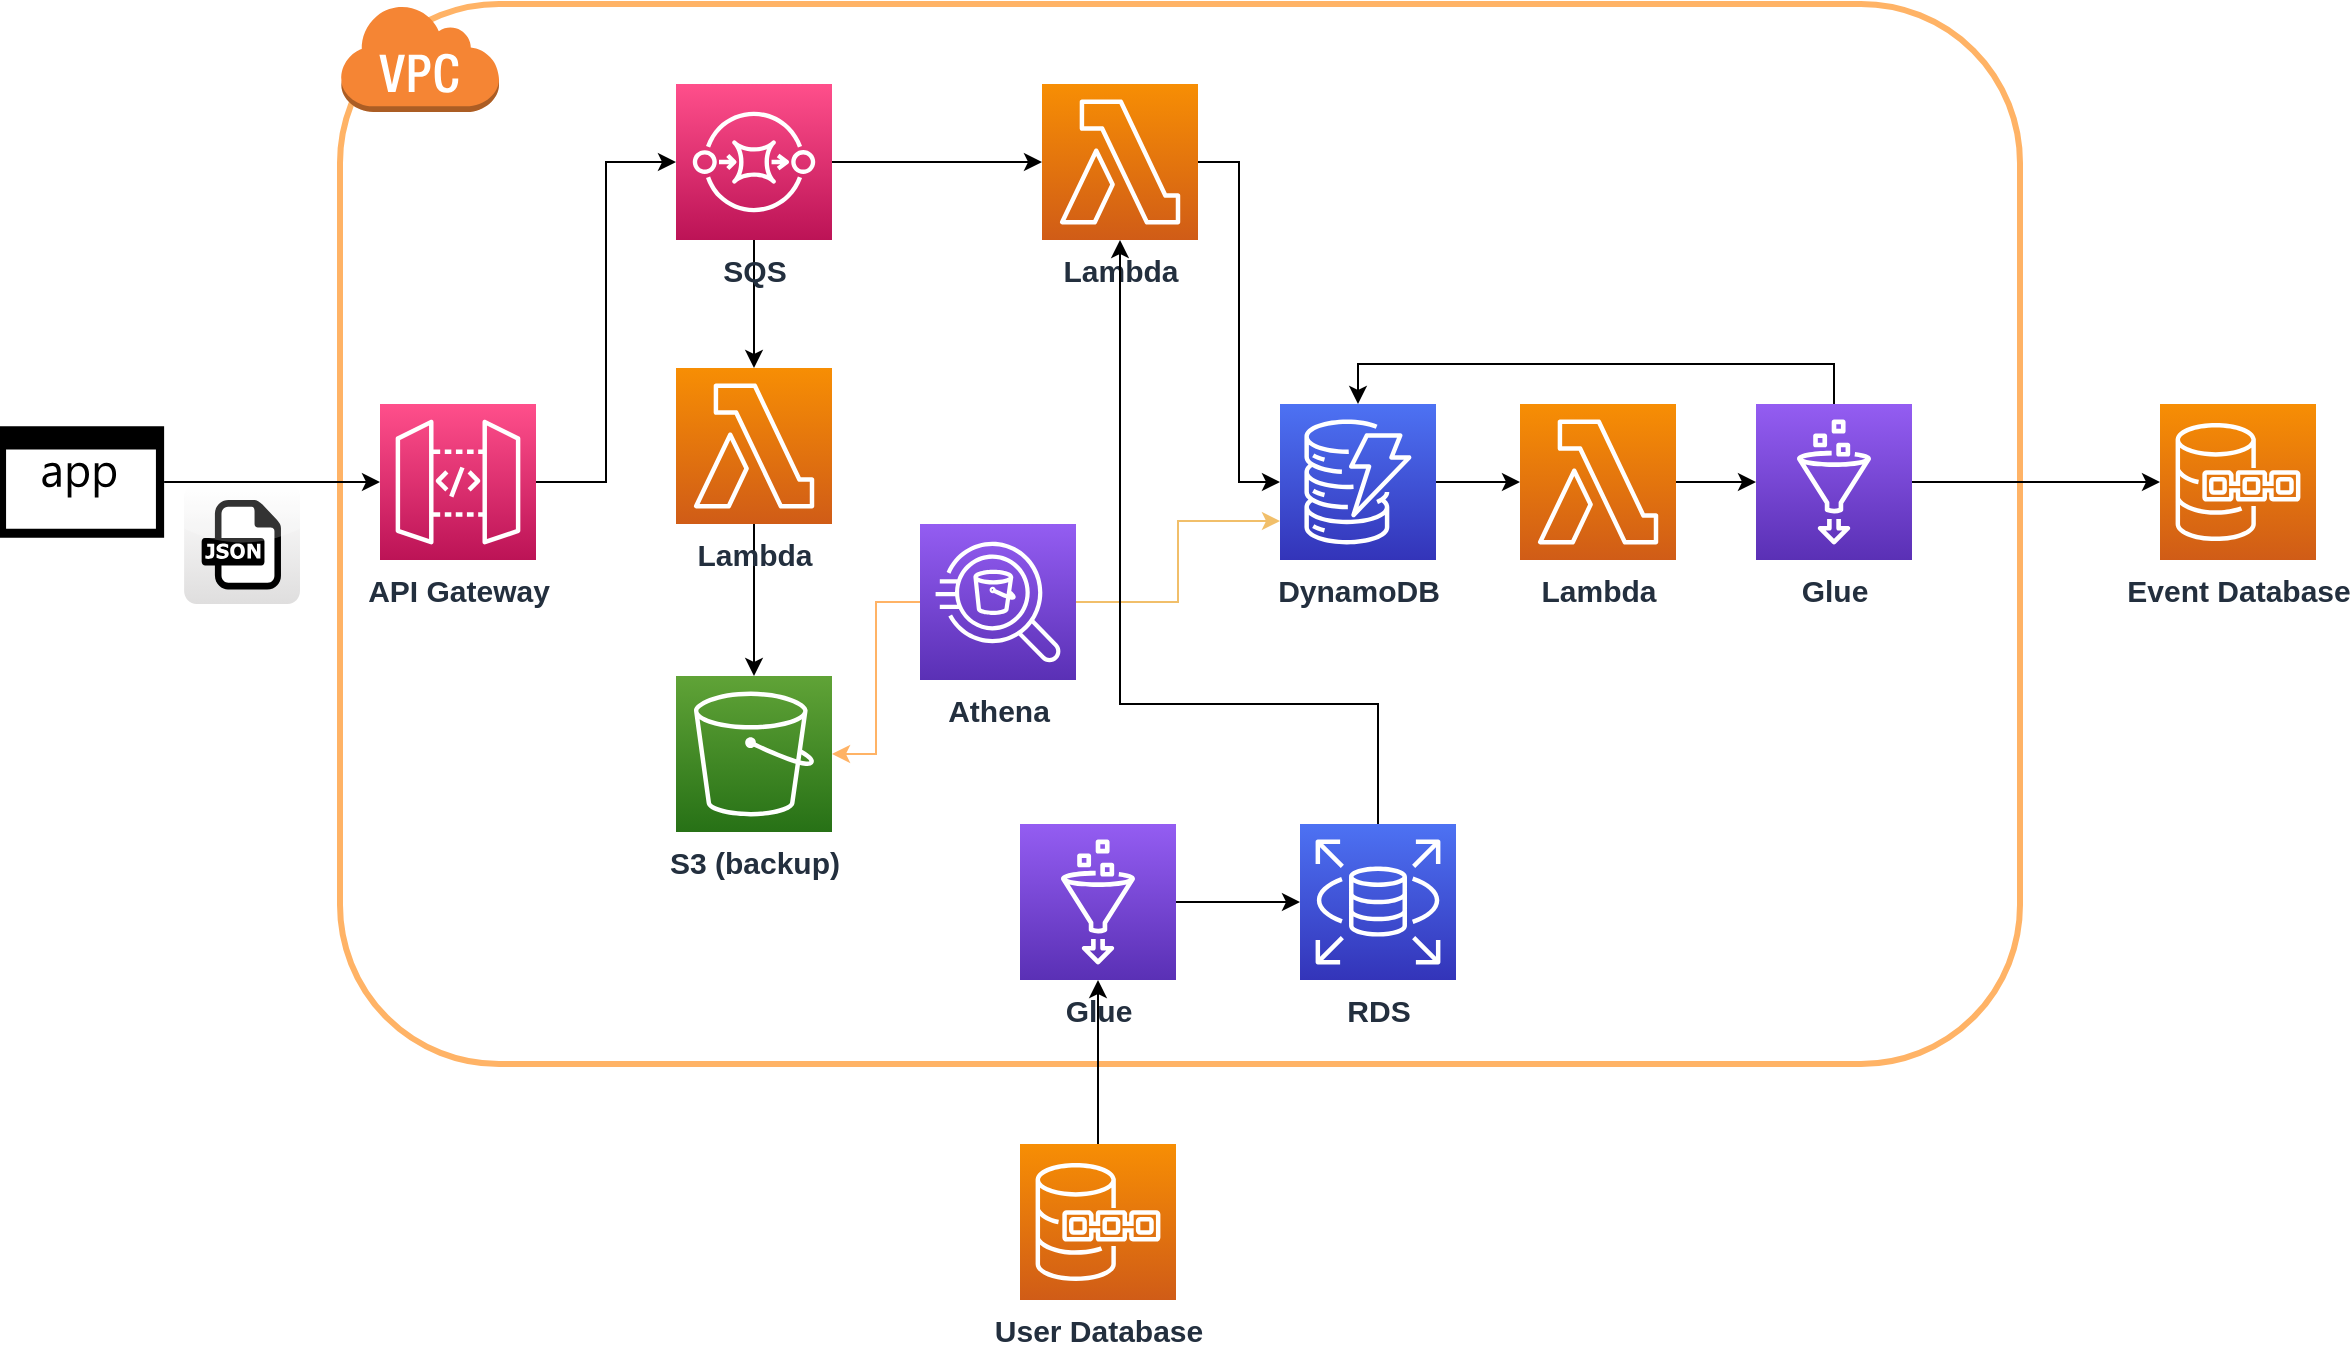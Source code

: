 <mxfile version="20.8.18" type="github"><diagram name="Page-1" id="PHD4gHC9-0xymxo6lSwh"><mxGraphModel dx="2150" dy="622" grid="1" gridSize="10" guides="1" tooltips="1" connect="1" arrows="1" fold="1" page="1" pageScale="1" pageWidth="827" pageHeight="1169" math="0" shadow="0"><root><mxCell id="0"/><mxCell id="1" parent="0"/><mxCell id="wmf5OOh30_h_FynSrvZM-22" value="" style="rounded=1;whiteSpace=wrap;html=1;fontSize=15;fillColor=none;fontColor=#FFB366;strokeColor=#FFB366;strokeWidth=3;fontStyle=1" parent="1" vertex="1"><mxGeometry x="-620" y="210" width="840" height="530" as="geometry"/></mxCell><mxCell id="wmf5OOh30_h_FynSrvZM-13" style="edgeStyle=orthogonalEdgeStyle;rounded=0;orthogonalLoop=1;jettySize=auto;html=1;exitX=1;exitY=0.5;exitDx=0;exitDy=0;exitPerimeter=0;entryX=0;entryY=0.5;entryDx=0;entryDy=0;entryPerimeter=0;fontSize=15;fontStyle=1" parent="1" source="wmf5OOh30_h_FynSrvZM-15" target="wmf5OOh30_h_FynSrvZM-56" edge="1"><mxGeometry relative="1" as="geometry"><mxPoint x="-550.275" y="561.3" as="sourcePoint"/><mxPoint x="-370.0" y="315" as="targetPoint"/></mxGeometry></mxCell><mxCell id="wmf5OOh30_h_FynSrvZM-3" value="" style="endArrow=classic;html=1;rounded=0;exitX=1;exitY=0.5;exitDx=0;exitDy=0;exitPerimeter=0;entryX=0;entryY=0.5;entryDx=0;entryDy=0;entryPerimeter=0;fontSize=15;fontStyle=1" parent="1" source="wmf5OOh30_h_FynSrvZM-6" target="wmf5OOh30_h_FynSrvZM-15" edge="1"><mxGeometry width="50" height="50" relative="1" as="geometry"><mxPoint x="-640" y="605.2" as="sourcePoint"/><mxPoint x="-573.225" y="601.3" as="targetPoint"/></mxGeometry></mxCell><mxCell id="wmf5OOh30_h_FynSrvZM-6" value="" style="sketch=0;aspect=fixed;pointerEvents=1;shadow=0;dashed=0;html=1;strokeColor=none;labelPosition=center;verticalLabelPosition=bottom;verticalAlign=top;align=center;fillColor=#000000;shape=mxgraph.mscae.enterprise.application" parent="1" vertex="1"><mxGeometry x="-790" y="421.1" width="82.06" height="55.8" as="geometry"/></mxCell><mxCell id="wmf5OOh30_h_FynSrvZM-8" value="" style="dashed=0;outlineConnect=0;html=1;align=center;labelPosition=center;verticalLabelPosition=bottom;verticalAlign=top;shape=mxgraph.webicons.json;gradientColor=#DFDEDE;fontSize=15;fontStyle=1" parent="1" vertex="1"><mxGeometry x="-697.94" y="450.0" width="57.94" height="60" as="geometry"/></mxCell><mxCell id="wmf5OOh30_h_FynSrvZM-14" value="Lambda" style="sketch=0;points=[[0,0,0],[0.25,0,0],[0.5,0,0],[0.75,0,0],[1,0,0],[0,1,0],[0.25,1,0],[0.5,1,0],[0.75,1,0],[1,1,0],[0,0.25,0],[0,0.5,0],[0,0.75,0],[1,0.25,0],[1,0.5,0],[1,0.75,0]];outlineConnect=0;fontColor=#232F3E;gradientColor=#F78E04;gradientDirection=north;fillColor=#D05C17;strokeColor=#ffffff;dashed=0;verticalLabelPosition=bottom;verticalAlign=top;align=center;html=1;fontSize=15;fontStyle=1;aspect=fixed;shape=mxgraph.aws4.resourceIcon;resIcon=mxgraph.aws4.lambda;" parent="1" vertex="1"><mxGeometry x="-269" y="250" width="78" height="78" as="geometry"/></mxCell><mxCell id="wmf5OOh30_h_FynSrvZM-32" style="edgeStyle=orthogonalEdgeStyle;rounded=0;orthogonalLoop=1;jettySize=auto;html=1;exitX=0.5;exitY=1;exitDx=0;exitDy=0;exitPerimeter=0;entryX=0.5;entryY=0;entryDx=0;entryDy=0;entryPerimeter=0;fontSize=15;fontColor=#FFB366;" parent="1" source="wmf5OOh30_h_FynSrvZM-59" target="wmf5OOh30_h_FynSrvZM-21" edge="1"><mxGeometry relative="1" as="geometry"/></mxCell><mxCell id="wmf5OOh30_h_FynSrvZM-15" value="API Gateway" style="sketch=0;points=[[0,0,0],[0.25,0,0],[0.5,0,0],[0.75,0,0],[1,0,0],[0,1,0],[0.25,1,0],[0.5,1,0],[0.75,1,0],[1,1,0],[0,0.25,0],[0,0.5,0],[0,0.75,0],[1,0.25,0],[1,0.5,0],[1,0.75,0]];outlineConnect=0;fontColor=#232F3E;gradientColor=#FF4F8B;gradientDirection=north;fillColor=#BC1356;strokeColor=#ffffff;dashed=0;verticalLabelPosition=bottom;verticalAlign=top;align=center;html=1;fontSize=15;fontStyle=1;aspect=fixed;shape=mxgraph.aws4.resourceIcon;resIcon=mxgraph.aws4.api_gateway;" parent="1" vertex="1"><mxGeometry x="-600" y="410.0" width="78" height="78" as="geometry"/></mxCell><mxCell id="wmf5OOh30_h_FynSrvZM-19" value="Event Database" style="sketch=0;points=[[0,0,0],[0.25,0,0],[0.5,0,0],[0.75,0,0],[1,0,0],[0,1,0],[0.25,1,0],[0.5,1,0],[0.75,1,0],[1,1,0],[0,0.25,0],[0,0.5,0],[0,0.75,0],[1,0.25,0],[1,0.5,0],[1,0.75,0]];outlineConnect=0;fontColor=#232F3E;gradientColor=#F78E04;gradientDirection=north;fillColor=#D05C17;strokeColor=#ffffff;dashed=0;verticalLabelPosition=bottom;verticalAlign=top;align=center;html=1;fontSize=15;fontStyle=1;aspect=fixed;shape=mxgraph.aws4.resourceIcon;resIcon=mxgraph.aws4.quantum_ledger_database;" parent="1" vertex="1"><mxGeometry x="290" y="410.0" width="78" height="78" as="geometry"/></mxCell><mxCell id="wmf5OOh30_h_FynSrvZM-38" value="" style="edgeStyle=orthogonalEdgeStyle;rounded=0;orthogonalLoop=1;jettySize=auto;html=1;fontSize=15;fontColor=#FFB366;entryX=0.5;entryY=1;entryDx=0;entryDy=0;entryPerimeter=0;" parent="1" source="wmf5OOh30_h_FynSrvZM-20" target="wmf5OOh30_h_FynSrvZM-33" edge="1"><mxGeometry relative="1" as="geometry"/></mxCell><mxCell id="wmf5OOh30_h_FynSrvZM-20" value="User Database" style="sketch=0;points=[[0,0,0],[0.25,0,0],[0.5,0,0],[0.75,0,0],[1,0,0],[0,1,0],[0.25,1,0],[0.5,1,0],[0.75,1,0],[1,1,0],[0,0.25,0],[0,0.5,0],[0,0.75,0],[1,0.25,0],[1,0.5,0],[1,0.75,0]];outlineConnect=0;fontColor=#232F3E;gradientColor=#F78E04;gradientDirection=north;fillColor=#D05C17;strokeColor=#ffffff;dashed=0;verticalLabelPosition=bottom;verticalAlign=top;align=center;html=1;fontSize=15;fontStyle=1;aspect=fixed;shape=mxgraph.aws4.resourceIcon;resIcon=mxgraph.aws4.quantum_ledger_database;" parent="1" vertex="1"><mxGeometry x="-280" y="780" width="78" height="78" as="geometry"/></mxCell><mxCell id="wmf5OOh30_h_FynSrvZM-21" value="S3 (backup)" style="sketch=0;points=[[0,0,0],[0.25,0,0],[0.5,0,0],[0.75,0,0],[1,0,0],[0,1,0],[0.25,1,0],[0.5,1,0],[0.75,1,0],[1,1,0],[0,0.25,0],[0,0.5,0],[0,0.75,0],[1,0.25,0],[1,0.5,0],[1,0.75,0]];outlineConnect=0;fontColor=#232F3E;gradientColor=#60A337;gradientDirection=north;fillColor=#277116;strokeColor=#ffffff;dashed=0;verticalLabelPosition=bottom;verticalAlign=top;align=center;html=1;fontSize=15;fontStyle=1;aspect=fixed;shape=mxgraph.aws4.resourceIcon;resIcon=mxgraph.aws4.s3;" parent="1" vertex="1"><mxGeometry x="-452" y="546" width="78" height="78" as="geometry"/></mxCell><mxCell id="wmf5OOh30_h_FynSrvZM-24" value="" style="outlineConnect=0;dashed=0;verticalLabelPosition=bottom;verticalAlign=top;align=center;html=1;shape=mxgraph.aws3.virtual_private_cloud;fillColor=#F58534;gradientColor=none;fontSize=15;fontStyle=1" parent="1" vertex="1"><mxGeometry x="-620" y="210" width="79.5" height="54" as="geometry"/></mxCell><mxCell id="wmf5OOh30_h_FynSrvZM-36" style="edgeStyle=orthogonalEdgeStyle;rounded=0;orthogonalLoop=1;jettySize=auto;html=1;exitX=1;exitY=0.5;exitDx=0;exitDy=0;exitPerimeter=0;fontSize=15;fontColor=#FFB366;entryX=0;entryY=0.5;entryDx=0;entryDy=0;entryPerimeter=0;startArrow=none;startFill=0;" parent="1" source="wmf5OOh30_h_FynSrvZM-14" target="wmf5OOh30_h_FynSrvZM-25" edge="1"><mxGeometry relative="1" as="geometry"/></mxCell><mxCell id="wmf5OOh30_h_FynSrvZM-52" style="edgeStyle=orthogonalEdgeStyle;rounded=0;orthogonalLoop=1;jettySize=auto;html=1;exitX=1;exitY=0.5;exitDx=0;exitDy=0;exitPerimeter=0;entryX=0;entryY=0.5;entryDx=0;entryDy=0;entryPerimeter=0;strokeColor=#000000;fontSize=15;fontColor=#FFB366;startArrow=none;startFill=0;" parent="1" source="wmf5OOh30_h_FynSrvZM-25" target="wmf5OOh30_h_FynSrvZM-50" edge="1"><mxGeometry relative="1" as="geometry"/></mxCell><mxCell id="wmf5OOh30_h_FynSrvZM-25" value="DynamoDB" style="sketch=0;points=[[0,0,0],[0.25,0,0],[0.5,0,0],[0.75,0,0],[1,0,0],[0,1,0],[0.25,1,0],[0.5,1,0],[0.75,1,0],[1,1,0],[0,0.25,0],[0,0.5,0],[0,0.75,0],[1,0.25,0],[1,0.5,0],[1,0.75,0]];outlineConnect=0;fontColor=#232F3E;gradientColor=#4D72F3;gradientDirection=north;fillColor=#3334B9;strokeColor=#ffffff;dashed=0;verticalLabelPosition=bottom;verticalAlign=top;align=center;html=1;fontSize=15;fontStyle=1;aspect=fixed;shape=mxgraph.aws4.resourceIcon;resIcon=mxgraph.aws4.dynamodb;strokeWidth=3;" parent="1" vertex="1"><mxGeometry x="-150" y="410" width="78" height="78" as="geometry"/></mxCell><mxCell id="wmf5OOh30_h_FynSrvZM-47" style="edgeStyle=orthogonalEdgeStyle;rounded=0;orthogonalLoop=1;jettySize=auto;html=1;exitX=1;exitY=0.5;exitDx=0;exitDy=0;exitPerimeter=0;entryX=0;entryY=0.5;entryDx=0;entryDy=0;entryPerimeter=0;strokeColor=#000000;fontSize=15;fontColor=#FFB366;startArrow=none;startFill=0;" parent="1" source="wmf5OOh30_h_FynSrvZM-33" target="wmf5OOh30_h_FynSrvZM-48" edge="1"><mxGeometry relative="1" as="geometry"><mxPoint x="-81" y="568" as="targetPoint"/></mxGeometry></mxCell><mxCell id="wmf5OOh30_h_FynSrvZM-33" value="Glue" style="sketch=0;points=[[0,0,0],[0.25,0,0],[0.5,0,0],[0.75,0,0],[1,0,0],[0,1,0],[0.25,1,0],[0.5,1,0],[0.75,1,0],[1,1,0],[0,0.25,0],[0,0.5,0],[0,0.75,0],[1,0.25,0],[1,0.5,0],[1,0.75,0]];outlineConnect=0;fontColor=#232F3E;gradientColor=#945DF2;gradientDirection=north;fillColor=#5A30B5;strokeColor=#ffffff;dashed=0;verticalLabelPosition=bottom;verticalAlign=top;align=center;html=1;fontSize=15;fontStyle=1;aspect=fixed;shape=mxgraph.aws4.resourceIcon;resIcon=mxgraph.aws4.glue;strokeWidth=3;" parent="1" vertex="1"><mxGeometry x="-280" y="620" width="78" height="78" as="geometry"/></mxCell><mxCell id="wmf5OOh30_h_FynSrvZM-41" style="edgeStyle=orthogonalEdgeStyle;rounded=0;orthogonalLoop=1;jettySize=auto;html=1;exitX=1;exitY=0.5;exitDx=0;exitDy=0;exitPerimeter=0;entryX=0;entryY=0.75;entryDx=0;entryDy=0;entryPerimeter=0;fontSize=15;fontColor=#FFB366;strokeColor=#f1bf6a;" parent="1" source="wmf5OOh30_h_FynSrvZM-39" target="wmf5OOh30_h_FynSrvZM-25" edge="1"><mxGeometry relative="1" as="geometry"/></mxCell><mxCell id="wmf5OOh30_h_FynSrvZM-62" style="edgeStyle=orthogonalEdgeStyle;rounded=0;orthogonalLoop=1;jettySize=auto;html=1;exitX=0;exitY=0.5;exitDx=0;exitDy=0;exitPerimeter=0;entryX=1;entryY=0.5;entryDx=0;entryDy=0;entryPerimeter=0;strokeColor=#FFB366;fontSize=15;fontColor=#FFB366;startArrow=none;startFill=0;" parent="1" source="wmf5OOh30_h_FynSrvZM-39" target="wmf5OOh30_h_FynSrvZM-21" edge="1"><mxGeometry relative="1" as="geometry"/></mxCell><mxCell id="wmf5OOh30_h_FynSrvZM-39" value="Athena" style="sketch=0;points=[[0,0,0],[0.25,0,0],[0.5,0,0],[0.75,0,0],[1,0,0],[0,1,0],[0.25,1,0],[0.5,1,0],[0.75,1,0],[1,1,0],[0,0.25,0],[0,0.5,0],[0,0.75,0],[1,0.25,0],[1,0.5,0],[1,0.75,0]];outlineConnect=0;fontColor=#232F3E;gradientColor=#945DF2;gradientDirection=north;fillColor=#5A30B5;strokeColor=#ffffff;dashed=0;verticalLabelPosition=bottom;verticalAlign=top;align=center;html=1;fontSize=15;fontStyle=1;aspect=fixed;shape=mxgraph.aws4.resourceIcon;resIcon=mxgraph.aws4.athena;strokeWidth=3;" parent="1" vertex="1"><mxGeometry x="-330" y="470" width="78" height="78" as="geometry"/></mxCell><mxCell id="wmf5OOh30_h_FynSrvZM-44" style="edgeStyle=orthogonalEdgeStyle;rounded=0;orthogonalLoop=1;jettySize=auto;html=1;exitX=1;exitY=0.5;exitDx=0;exitDy=0;exitPerimeter=0;entryX=0;entryY=0.5;entryDx=0;entryDy=0;entryPerimeter=0;strokeColor=#000000;fontSize=15;fontColor=#FFB366;startArrow=none;startFill=0;" parent="1" source="wmf5OOh30_h_FynSrvZM-42" target="wmf5OOh30_h_FynSrvZM-19" edge="1"><mxGeometry relative="1" as="geometry"/></mxCell><mxCell id="RLPgqIChdquj0XJIvgZa-2" style="edgeStyle=orthogonalEdgeStyle;rounded=0;orthogonalLoop=1;jettySize=auto;html=1;exitX=0.5;exitY=0;exitDx=0;exitDy=0;exitPerimeter=0;entryX=0.5;entryY=0;entryDx=0;entryDy=0;entryPerimeter=0;" edge="1" parent="1" source="wmf5OOh30_h_FynSrvZM-42" target="wmf5OOh30_h_FynSrvZM-25"><mxGeometry relative="1" as="geometry"/></mxCell><mxCell id="wmf5OOh30_h_FynSrvZM-42" value="Glue" style="sketch=0;points=[[0,0,0],[0.25,0,0],[0.5,0,0],[0.75,0,0],[1,0,0],[0,1,0],[0.25,1,0],[0.5,1,0],[0.75,1,0],[1,1,0],[0,0.25,0],[0,0.5,0],[0,0.75,0],[1,0.25,0],[1,0.5,0],[1,0.75,0]];outlineConnect=0;fontColor=#232F3E;gradientColor=#945DF2;gradientDirection=north;fillColor=#5A30B5;strokeColor=#ffffff;dashed=0;verticalLabelPosition=bottom;verticalAlign=top;align=center;html=1;fontSize=15;fontStyle=1;aspect=fixed;shape=mxgraph.aws4.resourceIcon;resIcon=mxgraph.aws4.glue;strokeWidth=3;" parent="1" vertex="1"><mxGeometry x="88" y="410.0" width="78" height="78" as="geometry"/></mxCell><mxCell id="wmf5OOh30_h_FynSrvZM-63" style="edgeStyle=orthogonalEdgeStyle;rounded=0;orthogonalLoop=1;jettySize=auto;html=1;exitX=0.5;exitY=0;exitDx=0;exitDy=0;exitPerimeter=0;entryX=0.5;entryY=1;entryDx=0;entryDy=0;entryPerimeter=0;strokeColor=#000000;fontSize=15;fontColor=#FFB366;startArrow=none;startFill=0;" parent="1" source="wmf5OOh30_h_FynSrvZM-48" target="wmf5OOh30_h_FynSrvZM-14" edge="1"><mxGeometry relative="1" as="geometry"><Array as="points"><mxPoint x="-101" y="560"/><mxPoint x="-230" y="560"/></Array></mxGeometry></mxCell><mxCell id="wmf5OOh30_h_FynSrvZM-48" value="RDS" style="sketch=0;points=[[0,0,0],[0.25,0,0],[0.5,0,0],[0.75,0,0],[1,0,0],[0,1,0],[0.25,1,0],[0.5,1,0],[0.75,1,0],[1,1,0],[0,0.25,0],[0,0.5,0],[0,0.75,0],[1,0.25,0],[1,0.5,0],[1,0.75,0]];outlineConnect=0;fontColor=#232F3E;gradientColor=#4D72F3;gradientDirection=north;fillColor=#3334B9;strokeColor=#ffffff;dashed=0;verticalLabelPosition=bottom;verticalAlign=top;align=center;html=1;fontSize=15;fontStyle=1;aspect=fixed;shape=mxgraph.aws4.resourceIcon;resIcon=mxgraph.aws4.rds;strokeWidth=3;" parent="1" vertex="1"><mxGeometry x="-140" y="620" width="78" height="78" as="geometry"/></mxCell><mxCell id="wmf5OOh30_h_FynSrvZM-53" style="edgeStyle=orthogonalEdgeStyle;rounded=0;orthogonalLoop=1;jettySize=auto;html=1;exitX=1;exitY=0.5;exitDx=0;exitDy=0;exitPerimeter=0;entryX=0;entryY=0.5;entryDx=0;entryDy=0;entryPerimeter=0;strokeColor=#000000;fontSize=15;fontColor=#FFB366;startArrow=none;startFill=0;" parent="1" source="wmf5OOh30_h_FynSrvZM-50" target="wmf5OOh30_h_FynSrvZM-42" edge="1"><mxGeometry relative="1" as="geometry"/></mxCell><mxCell id="wmf5OOh30_h_FynSrvZM-50" value="Lambda" style="sketch=0;points=[[0,0,0],[0.25,0,0],[0.5,0,0],[0.75,0,0],[1,0,0],[0,1,0],[0.25,1,0],[0.5,1,0],[0.75,1,0],[1,1,0],[0,0.25,0],[0,0.5,0],[0,0.75,0],[1,0.25,0],[1,0.5,0],[1,0.75,0]];outlineConnect=0;fontColor=#232F3E;gradientColor=#F78E04;gradientDirection=north;fillColor=#D05C17;strokeColor=#ffffff;dashed=0;verticalLabelPosition=bottom;verticalAlign=top;align=center;html=1;fontSize=15;fontStyle=1;aspect=fixed;shape=mxgraph.aws4.resourceIcon;resIcon=mxgraph.aws4.lambda;" parent="1" vertex="1"><mxGeometry x="-30" y="410" width="78" height="78" as="geometry"/></mxCell><mxCell id="wmf5OOh30_h_FynSrvZM-57" style="edgeStyle=orthogonalEdgeStyle;rounded=0;orthogonalLoop=1;jettySize=auto;html=1;exitX=1;exitY=0.5;exitDx=0;exitDy=0;exitPerimeter=0;entryX=0;entryY=0.5;entryDx=0;entryDy=0;entryPerimeter=0;strokeColor=#000000;fontSize=15;fontColor=#FFB366;startArrow=none;startFill=0;" parent="1" source="wmf5OOh30_h_FynSrvZM-56" target="wmf5OOh30_h_FynSrvZM-14" edge="1"><mxGeometry relative="1" as="geometry"/></mxCell><mxCell id="wmf5OOh30_h_FynSrvZM-60" style="edgeStyle=orthogonalEdgeStyle;rounded=0;orthogonalLoop=1;jettySize=auto;html=1;exitX=0.5;exitY=1;exitDx=0;exitDy=0;exitPerimeter=0;entryX=0.5;entryY=0;entryDx=0;entryDy=0;entryPerimeter=0;strokeColor=#000000;fontSize=15;fontColor=#FFB366;startArrow=none;startFill=0;" parent="1" source="wmf5OOh30_h_FynSrvZM-56" target="wmf5OOh30_h_FynSrvZM-59" edge="1"><mxGeometry relative="1" as="geometry"/></mxCell><mxCell id="wmf5OOh30_h_FynSrvZM-56" value="SQS" style="sketch=0;points=[[0,0,0],[0.25,0,0],[0.5,0,0],[0.75,0,0],[1,0,0],[0,1,0],[0.25,1,0],[0.5,1,0],[0.75,1,0],[1,1,0],[0,0.25,0],[0,0.5,0],[0,0.75,0],[1,0.25,0],[1,0.5,0],[1,0.75,0]];outlineConnect=0;fontColor=#232F3E;gradientColor=#FF4F8B;gradientDirection=north;fillColor=#BC1356;strokeColor=#ffffff;dashed=0;verticalLabelPosition=bottom;verticalAlign=top;align=center;html=1;fontSize=15;fontStyle=1;aspect=fixed;shape=mxgraph.aws4.resourceIcon;resIcon=mxgraph.aws4.sqs;strokeWidth=3;" parent="1" vertex="1"><mxGeometry x="-452" y="250" width="78" height="78" as="geometry"/></mxCell><mxCell id="wmf5OOh30_h_FynSrvZM-59" value="Lambda" style="sketch=0;points=[[0,0,0],[0.25,0,0],[0.5,0,0],[0.75,0,0],[1,0,0],[0,1,0],[0.25,1,0],[0.5,1,0],[0.75,1,0],[1,1,0],[0,0.25,0],[0,0.5,0],[0,0.75,0],[1,0.25,0],[1,0.5,0],[1,0.75,0]];outlineConnect=0;fontColor=#232F3E;gradientColor=#F78E04;gradientDirection=north;fillColor=#D05C17;strokeColor=#ffffff;dashed=0;verticalLabelPosition=bottom;verticalAlign=top;align=center;html=1;fontSize=15;fontStyle=1;aspect=fixed;shape=mxgraph.aws4.resourceIcon;resIcon=mxgraph.aws4.lambda;" parent="1" vertex="1"><mxGeometry x="-452" y="392" width="78" height="78" as="geometry"/></mxCell></root></mxGraphModel></diagram></mxfile>